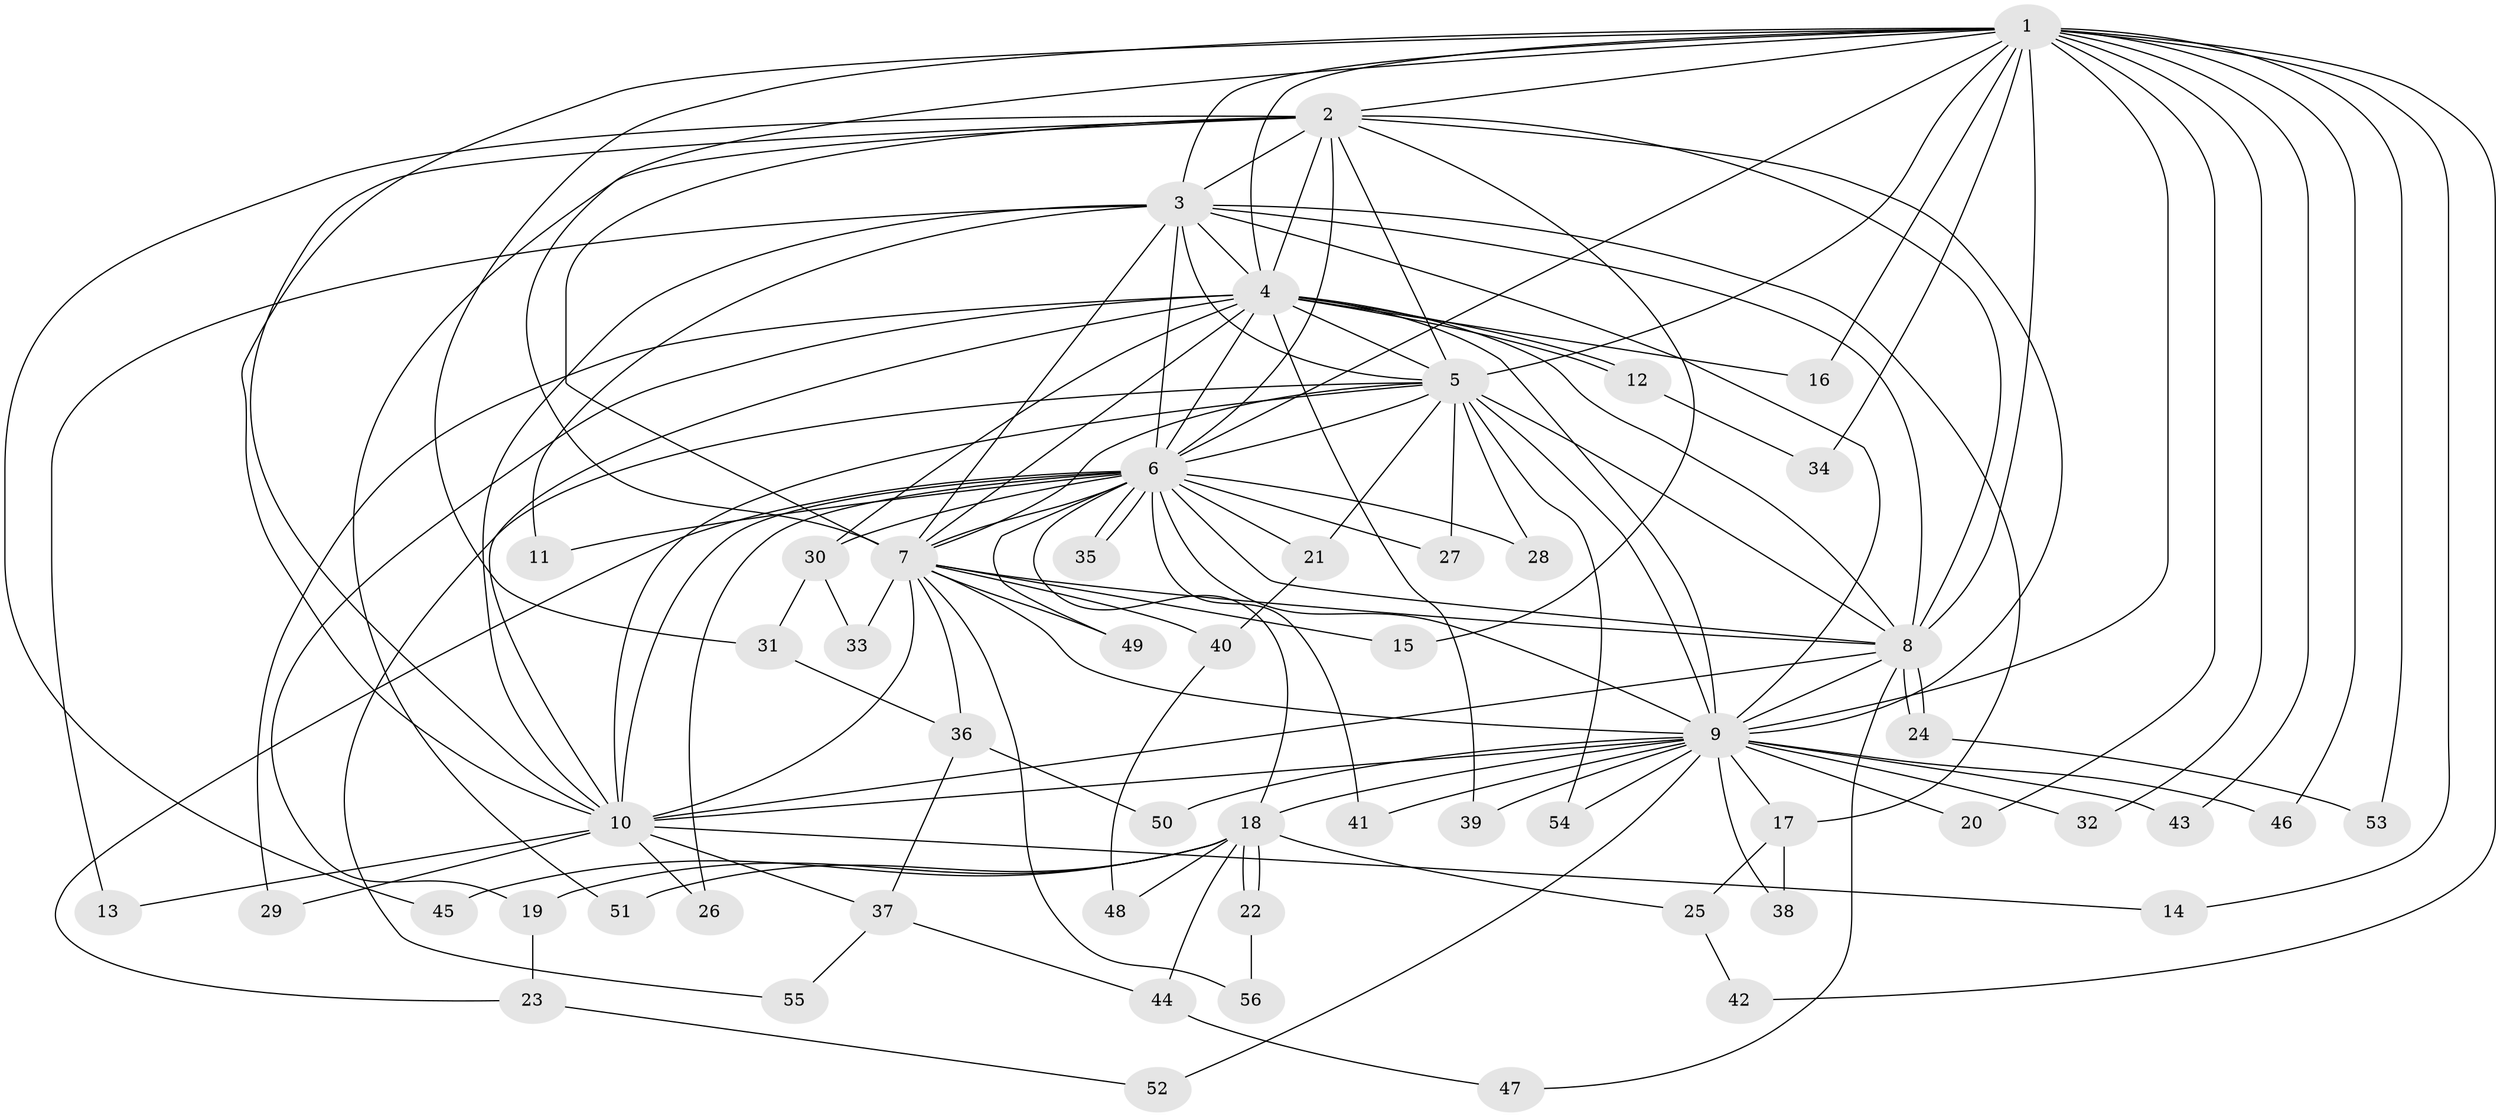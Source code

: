 // coarse degree distribution, {10: 0.08333333333333333, 13: 0.041666666666666664, 2: 0.375, 9: 0.041666666666666664, 4: 0.20833333333333334, 12: 0.08333333333333333, 14: 0.041666666666666664, 1: 0.041666666666666664, 5: 0.041666666666666664, 8: 0.041666666666666664}
// Generated by graph-tools (version 1.1) at 2025/36/03/04/25 23:36:26]
// undirected, 56 vertices, 137 edges
graph export_dot {
  node [color=gray90,style=filled];
  1;
  2;
  3;
  4;
  5;
  6;
  7;
  8;
  9;
  10;
  11;
  12;
  13;
  14;
  15;
  16;
  17;
  18;
  19;
  20;
  21;
  22;
  23;
  24;
  25;
  26;
  27;
  28;
  29;
  30;
  31;
  32;
  33;
  34;
  35;
  36;
  37;
  38;
  39;
  40;
  41;
  42;
  43;
  44;
  45;
  46;
  47;
  48;
  49;
  50;
  51;
  52;
  53;
  54;
  55;
  56;
  1 -- 2;
  1 -- 3;
  1 -- 4;
  1 -- 5;
  1 -- 6;
  1 -- 7;
  1 -- 8;
  1 -- 9;
  1 -- 10;
  1 -- 14;
  1 -- 16;
  1 -- 20;
  1 -- 31;
  1 -- 32;
  1 -- 34;
  1 -- 42;
  1 -- 43;
  1 -- 46;
  1 -- 53;
  2 -- 3;
  2 -- 4;
  2 -- 5;
  2 -- 6;
  2 -- 7;
  2 -- 8;
  2 -- 9;
  2 -- 10;
  2 -- 15;
  2 -- 45;
  2 -- 51;
  3 -- 4;
  3 -- 5;
  3 -- 6;
  3 -- 7;
  3 -- 8;
  3 -- 9;
  3 -- 10;
  3 -- 11;
  3 -- 13;
  3 -- 17;
  4 -- 5;
  4 -- 6;
  4 -- 7;
  4 -- 8;
  4 -- 9;
  4 -- 10;
  4 -- 12;
  4 -- 12;
  4 -- 16;
  4 -- 19;
  4 -- 29;
  4 -- 30;
  4 -- 39;
  5 -- 6;
  5 -- 7;
  5 -- 8;
  5 -- 9;
  5 -- 10;
  5 -- 21;
  5 -- 27;
  5 -- 28;
  5 -- 54;
  5 -- 55;
  6 -- 7;
  6 -- 8;
  6 -- 9;
  6 -- 10;
  6 -- 11;
  6 -- 18;
  6 -- 21;
  6 -- 23;
  6 -- 26;
  6 -- 27;
  6 -- 28;
  6 -- 30;
  6 -- 35;
  6 -- 35;
  6 -- 41;
  6 -- 49;
  7 -- 8;
  7 -- 9;
  7 -- 10;
  7 -- 15;
  7 -- 33;
  7 -- 36;
  7 -- 40;
  7 -- 49;
  7 -- 56;
  8 -- 9;
  8 -- 10;
  8 -- 24;
  8 -- 24;
  8 -- 47;
  9 -- 10;
  9 -- 17;
  9 -- 18;
  9 -- 20;
  9 -- 32;
  9 -- 38;
  9 -- 39;
  9 -- 41;
  9 -- 43;
  9 -- 46;
  9 -- 50;
  9 -- 52;
  9 -- 54;
  10 -- 13;
  10 -- 14;
  10 -- 26;
  10 -- 29;
  10 -- 37;
  12 -- 34;
  17 -- 25;
  17 -- 38;
  18 -- 19;
  18 -- 22;
  18 -- 22;
  18 -- 25;
  18 -- 44;
  18 -- 45;
  18 -- 48;
  18 -- 51;
  19 -- 23;
  21 -- 40;
  22 -- 56;
  23 -- 52;
  24 -- 53;
  25 -- 42;
  30 -- 31;
  30 -- 33;
  31 -- 36;
  36 -- 37;
  36 -- 50;
  37 -- 44;
  37 -- 55;
  40 -- 48;
  44 -- 47;
}
